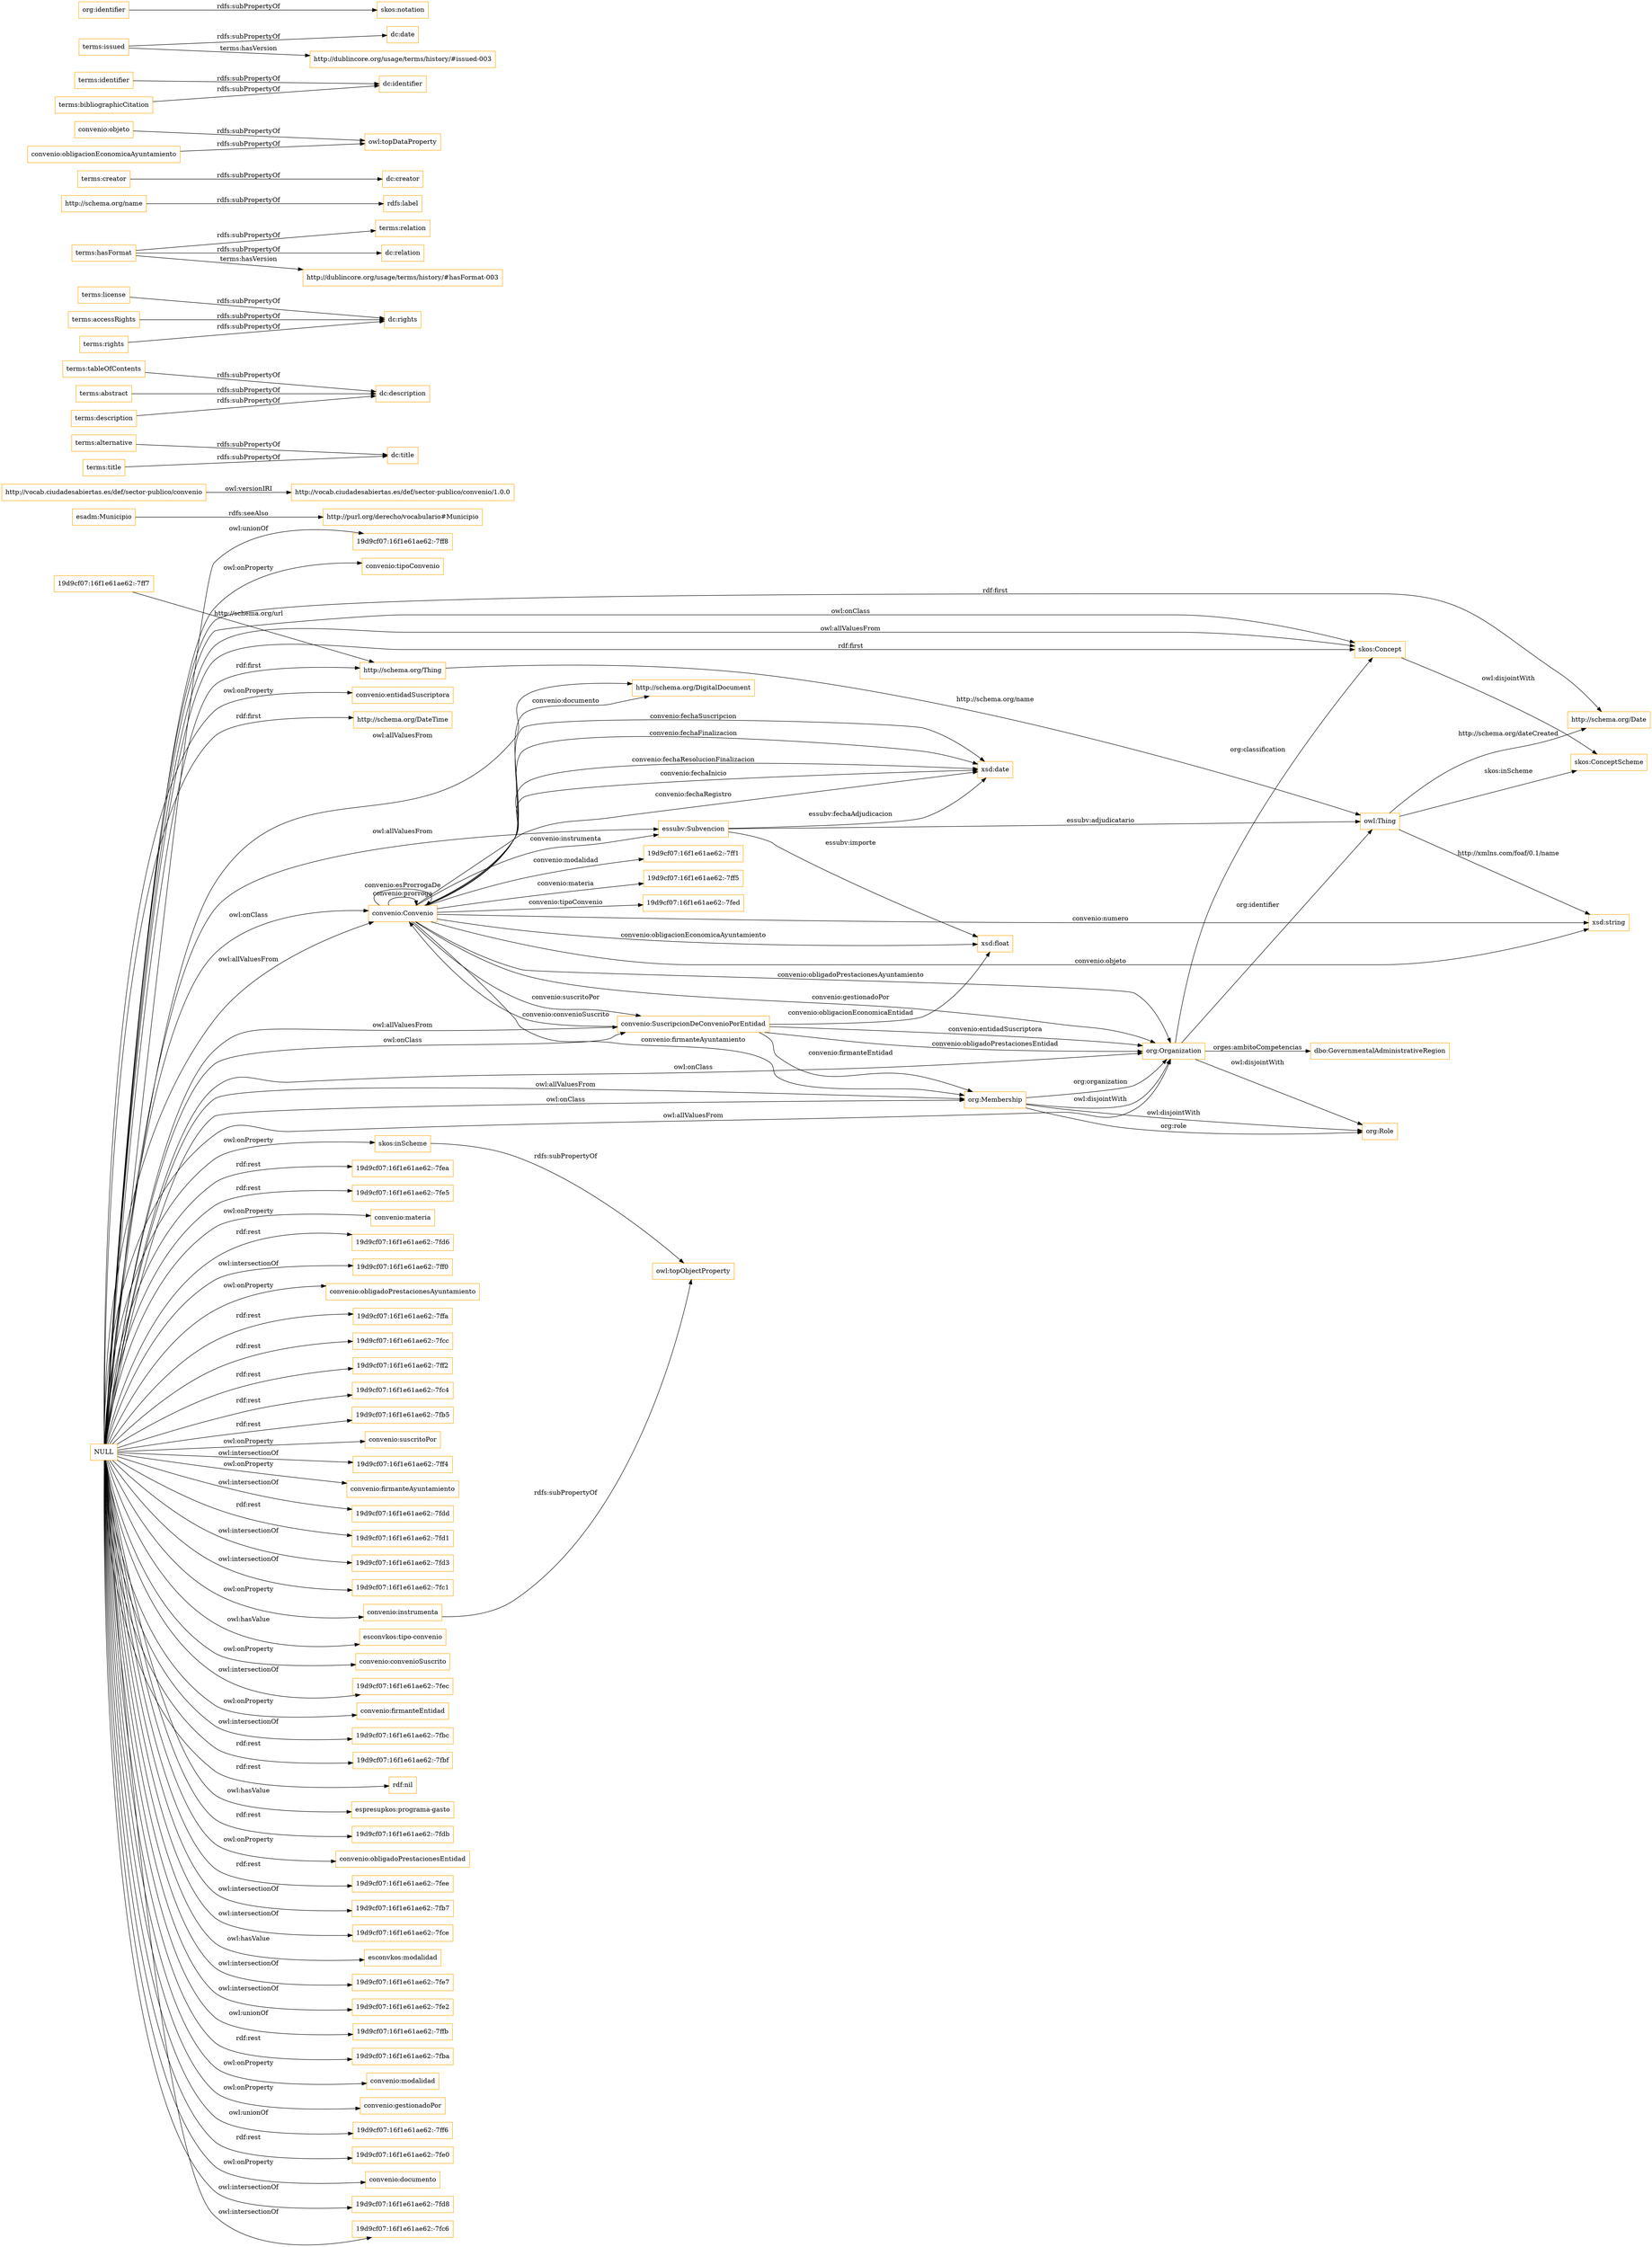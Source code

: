 digraph ar2dtool_diagram { 
rankdir=LR;
size="1501"
node [shape = rectangle, color="orange"]; "convenio:Convenio" "essubv:Subvencion" "dbo:GovernmentalAdministrativeRegion" "19d9cf07:16f1e61ae62:-7ff1" "http://schema.org/DateTime" "19d9cf07:16f1e61ae62:-7ff5" "skos:ConceptScheme" "convenio:SuscripcionDeConvenioPorEntidad" "19d9cf07:16f1e61ae62:-7ff7" "19d9cf07:16f1e61ae62:-7fed" "http://schema.org/DigitalDocument" "http://schema.org/Thing" "skos:Concept" "esadm:Municipio" "org:Organization" "org:Role" "http://schema.org/Date" "org:Membership" ; /*classes style*/
	"http://vocab.ciudadesabiertas.es/def/sector-publico/convenio" -> "http://vocab.ciudadesabiertas.es/def/sector-publico/convenio/1.0.0" [ label = "owl:versionIRI" ];
	"terms:alternative" -> "dc:title" [ label = "rdfs:subPropertyOf" ];
	"terms:tableOfContents" -> "dc:description" [ label = "rdfs:subPropertyOf" ];
	"terms:license" -> "dc:rights" [ label = "rdfs:subPropertyOf" ];
	"terms:hasFormat" -> "terms:relation" [ label = "rdfs:subPropertyOf" ];
	"terms:hasFormat" -> "dc:relation" [ label = "rdfs:subPropertyOf" ];
	"terms:hasFormat" -> "http://dublincore.org/usage/terms/history/#hasFormat-003" [ label = "terms:hasVersion" ];
	"http://schema.org/name" -> "rdfs:label" [ label = "rdfs:subPropertyOf" ];
	"terms:creator" -> "dc:creator" [ label = "rdfs:subPropertyOf" ];
	"terms:accessRights" -> "dc:rights" [ label = "rdfs:subPropertyOf" ];
	"terms:title" -> "dc:title" [ label = "rdfs:subPropertyOf" ];
	"terms:abstract" -> "dc:description" [ label = "rdfs:subPropertyOf" ];
	"skos:Concept" -> "skos:ConceptScheme" [ label = "owl:disjointWith" ];
	"esadm:Municipio" -> "http://purl.org/derecho/vocabulario#Municipio" [ label = "rdfs:seeAlso" ];
	"org:Membership" -> "org:Role" [ label = "owl:disjointWith" ];
	"org:Membership" -> "org:Organization" [ label = "owl:disjointWith" ];
	"convenio:objeto" -> "owl:topDataProperty" [ label = "rdfs:subPropertyOf" ];
	"org:Organization" -> "org:Role" [ label = "owl:disjointWith" ];
	"terms:identifier" -> "dc:identifier" [ label = "rdfs:subPropertyOf" ];
	"convenio:instrumenta" -> "owl:topObjectProperty" [ label = "rdfs:subPropertyOf" ];
	"skos:inScheme" -> "owl:topObjectProperty" [ label = "rdfs:subPropertyOf" ];
	"NULL" -> "19d9cf07:16f1e61ae62:-7fea" [ label = "rdf:rest" ];
	"NULL" -> "19d9cf07:16f1e61ae62:-7fe5" [ label = "rdf:rest" ];
	"NULL" -> "convenio:materia" [ label = "owl:onProperty" ];
	"NULL" -> "19d9cf07:16f1e61ae62:-7fd6" [ label = "rdf:rest" ];
	"NULL" -> "19d9cf07:16f1e61ae62:-7ff0" [ label = "owl:intersectionOf" ];
	"NULL" -> "convenio:obligadoPrestacionesAyuntamiento" [ label = "owl:onProperty" ];
	"NULL" -> "skos:Concept" [ label = "rdf:first" ];
	"NULL" -> "19d9cf07:16f1e61ae62:-7ffa" [ label = "rdf:rest" ];
	"NULL" -> "19d9cf07:16f1e61ae62:-7fcc" [ label = "rdf:rest" ];
	"NULL" -> "org:Membership" [ label = "owl:allValuesFrom" ];
	"NULL" -> "http://schema.org/Date" [ label = "rdf:first" ];
	"NULL" -> "19d9cf07:16f1e61ae62:-7ff2" [ label = "rdf:rest" ];
	"NULL" -> "19d9cf07:16f1e61ae62:-7fc4" [ label = "rdf:rest" ];
	"NULL" -> "org:Organization" [ label = "owl:allValuesFrom" ];
	"NULL" -> "19d9cf07:16f1e61ae62:-7fb5" [ label = "rdf:rest" ];
	"NULL" -> "convenio:suscritoPor" [ label = "owl:onProperty" ];
	"NULL" -> "19d9cf07:16f1e61ae62:-7ff4" [ label = "owl:intersectionOf" ];
	"NULL" -> "convenio:firmanteAyuntamiento" [ label = "owl:onProperty" ];
	"NULL" -> "convenio:Convenio" [ label = "owl:allValuesFrom" ];
	"NULL" -> "http://schema.org/DateTime" [ label = "rdf:first" ];
	"NULL" -> "19d9cf07:16f1e61ae62:-7fdd" [ label = "owl:intersectionOf" ];
	"NULL" -> "19d9cf07:16f1e61ae62:-7fd1" [ label = "rdf:rest" ];
	"NULL" -> "19d9cf07:16f1e61ae62:-7fd3" [ label = "owl:intersectionOf" ];
	"NULL" -> "convenio:SuscripcionDeConvenioPorEntidad" [ label = "owl:onClass" ];
	"NULL" -> "19d9cf07:16f1e61ae62:-7fc1" [ label = "owl:intersectionOf" ];
	"NULL" -> "esconvkos:tipo-convenio" [ label = "owl:hasValue" ];
	"NULL" -> "convenio:convenioSuscrito" [ label = "owl:onProperty" ];
	"NULL" -> "19d9cf07:16f1e61ae62:-7fec" [ label = "owl:intersectionOf" ];
	"NULL" -> "skos:Concept" [ label = "owl:allValuesFrom" ];
	"NULL" -> "convenio:firmanteEntidad" [ label = "owl:onProperty" ];
	"NULL" -> "19d9cf07:16f1e61ae62:-7fbc" [ label = "owl:intersectionOf" ];
	"NULL" -> "19d9cf07:16f1e61ae62:-7fbf" [ label = "rdf:rest" ];
	"NULL" -> "http://schema.org/DigitalDocument" [ label = "owl:allValuesFrom" ];
	"NULL" -> "rdf:nil" [ label = "rdf:rest" ];
	"NULL" -> "espresupkos:programa-gasto" [ label = "owl:hasValue" ];
	"NULL" -> "19d9cf07:16f1e61ae62:-7fdb" [ label = "rdf:rest" ];
	"NULL" -> "convenio:obligadoPrestacionesEntidad" [ label = "owl:onProperty" ];
	"NULL" -> "19d9cf07:16f1e61ae62:-7fee" [ label = "rdf:rest" ];
	"NULL" -> "19d9cf07:16f1e61ae62:-7fb7" [ label = "owl:intersectionOf" ];
	"NULL" -> "19d9cf07:16f1e61ae62:-7fce" [ label = "owl:intersectionOf" ];
	"NULL" -> "esconvkos:modalidad" [ label = "owl:hasValue" ];
	"NULL" -> "19d9cf07:16f1e61ae62:-7fe7" [ label = "owl:intersectionOf" ];
	"NULL" -> "essubv:Subvencion" [ label = "owl:allValuesFrom" ];
	"NULL" -> "19d9cf07:16f1e61ae62:-7fe2" [ label = "owl:intersectionOf" ];
	"NULL" -> "19d9cf07:16f1e61ae62:-7ffb" [ label = "owl:unionOf" ];
	"NULL" -> "19d9cf07:16f1e61ae62:-7fba" [ label = "rdf:rest" ];
	"NULL" -> "convenio:modalidad" [ label = "owl:onProperty" ];
	"NULL" -> "convenio:Convenio" [ label = "owl:onClass" ];
	"NULL" -> "convenio:gestionadoPor" [ label = "owl:onProperty" ];
	"NULL" -> "http://schema.org/Thing" [ label = "rdf:first" ];
	"NULL" -> "19d9cf07:16f1e61ae62:-7ff6" [ label = "owl:unionOf" ];
	"NULL" -> "convenio:SuscripcionDeConvenioPorEntidad" [ label = "owl:allValuesFrom" ];
	"NULL" -> "19d9cf07:16f1e61ae62:-7fe0" [ label = "rdf:rest" ];
	"NULL" -> "convenio:documento" [ label = "owl:onProperty" ];
	"NULL" -> "org:Membership" [ label = "owl:onClass" ];
	"NULL" -> "19d9cf07:16f1e61ae62:-7fd8" [ label = "owl:intersectionOf" ];
	"NULL" -> "skos:Concept" [ label = "owl:onClass" ];
	"NULL" -> "skos:inScheme" [ label = "owl:onProperty" ];
	"NULL" -> "19d9cf07:16f1e61ae62:-7fc6" [ label = "owl:intersectionOf" ];
	"NULL" -> "convenio:tipoConvenio" [ label = "owl:onProperty" ];
	"NULL" -> "19d9cf07:16f1e61ae62:-7ff8" [ label = "owl:unionOf" ];
	"NULL" -> "convenio:instrumenta" [ label = "owl:onProperty" ];
	"NULL" -> "convenio:entidadSuscriptora" [ label = "owl:onProperty" ];
	"NULL" -> "org:Organization" [ label = "owl:onClass" ];
	"terms:rights" -> "dc:rights" [ label = "rdfs:subPropertyOf" ];
	"convenio:obligacionEconomicaAyuntamiento" -> "owl:topDataProperty" [ label = "rdfs:subPropertyOf" ];
	"terms:issued" -> "dc:date" [ label = "rdfs:subPropertyOf" ];
	"terms:issued" -> "http://dublincore.org/usage/terms/history/#issued-003" [ label = "terms:hasVersion" ];
	"terms:bibliographicCitation" -> "dc:identifier" [ label = "rdfs:subPropertyOf" ];
	"terms:description" -> "dc:description" [ label = "rdfs:subPropertyOf" ];
	"org:identifier" -> "skos:notation" [ label = "rdfs:subPropertyOf" ];
	"owl:Thing" -> "xsd:string" [ label = "http://xmlns.com/foaf/0.1/name" ];
	"convenio:Convenio" -> "org:Membership" [ label = "convenio:firmanteAyuntamiento" ];
	"convenio:SuscripcionDeConvenioPorEntidad" -> "org:Membership" [ label = "convenio:firmanteEntidad" ];
	"convenio:Convenio" -> "http://schema.org/DigitalDocument" [ label = "convenio:documento" ];
	"convenio:Convenio" -> "xsd:date" [ label = "convenio:fechaSuscripcion" ];
	"essubv:Subvencion" -> "xsd:date" [ label = "essubv:fechaAdjudicacion" ];
	"owl:Thing" -> "http://schema.org/Date" [ label = "http://schema.org/dateCreated" ];
	"19d9cf07:16f1e61ae62:-7ff7" -> "http://schema.org/Thing" [ label = "http://schema.org/url" ];
	"owl:Thing" -> "skos:ConceptScheme" [ label = "skos:inScheme" ];
	"convenio:Convenio" -> "xsd:date" [ label = "convenio:fechaFinalizacion" ];
	"convenio:SuscripcionDeConvenioPorEntidad" -> "org:Organization" [ label = "convenio:entidadSuscriptora" ];
	"http://schema.org/Thing" -> "owl:Thing" [ label = "http://schema.org/name" ];
	"convenio:SuscripcionDeConvenioPorEntidad" -> "convenio:Convenio" [ label = "convenio:convenioSuscrito" ];
	"convenio:SuscripcionDeConvenioPorEntidad" -> "org:Organization" [ label = "convenio:obligadoPrestacionesEntidad" ];
	"essubv:Subvencion" -> "owl:Thing" [ label = "essubv:adjudicatario" ];
	"org:Organization" -> "owl:Thing" [ label = "org:identifier" ];
	"org:Organization" -> "skos:Concept" [ label = "org:classification" ];
	"convenio:Convenio" -> "convenio:Convenio" [ label = "convenio:prorroga" ];
	"convenio:Convenio" -> "xsd:date" [ label = "convenio:fechaInicio" ];
	"convenio:Convenio" -> "essubv:Subvencion" [ label = "convenio:instrumenta" ];
	"convenio:Convenio" -> "19d9cf07:16f1e61ae62:-7fed" [ label = "convenio:tipoConvenio" ];
	"convenio:SuscripcionDeConvenioPorEntidad" -> "xsd:float" [ label = "convenio:obligacionEconomicaEntidad" ];
	"org:Membership" -> "org:Organization" [ label = "org:organization" ];
	"convenio:Convenio" -> "xsd:string" [ label = "convenio:objeto" ];
	"convenio:Convenio" -> "19d9cf07:16f1e61ae62:-7ff1" [ label = "convenio:modalidad" ];
	"convenio:Convenio" -> "xsd:string" [ label = "convenio:numero" ];
	"convenio:Convenio" -> "org:Organization" [ label = "convenio:obligadoPrestacionesAyuntamiento" ];
	"convenio:Convenio" -> "convenio:Convenio" [ label = "convenio:esProrrogaDe" ];
	"org:Membership" -> "org:Role" [ label = "org:role" ];
	"convenio:Convenio" -> "org:Organization" [ label = "convenio:gestionadoPor" ];
	"convenio:Convenio" -> "xsd:float" [ label = "convenio:obligacionEconomicaAyuntamiento" ];
	"essubv:Subvencion" -> "xsd:float" [ label = "essubv:importe" ];
	"convenio:Convenio" -> "xsd:date" [ label = "convenio:fechaResolucionFinalizacion" ];
	"convenio:Convenio" -> "19d9cf07:16f1e61ae62:-7ff5" [ label = "convenio:materia" ];
	"org:Organization" -> "dbo:GovernmentalAdministrativeRegion" [ label = "orges:ambitoCompetencias" ];
	"convenio:Convenio" -> "xsd:date" [ label = "convenio:fechaRegistro" ];
	"convenio:Convenio" -> "convenio:SuscripcionDeConvenioPorEntidad" [ label = "convenio:suscritoPor" ];

}
